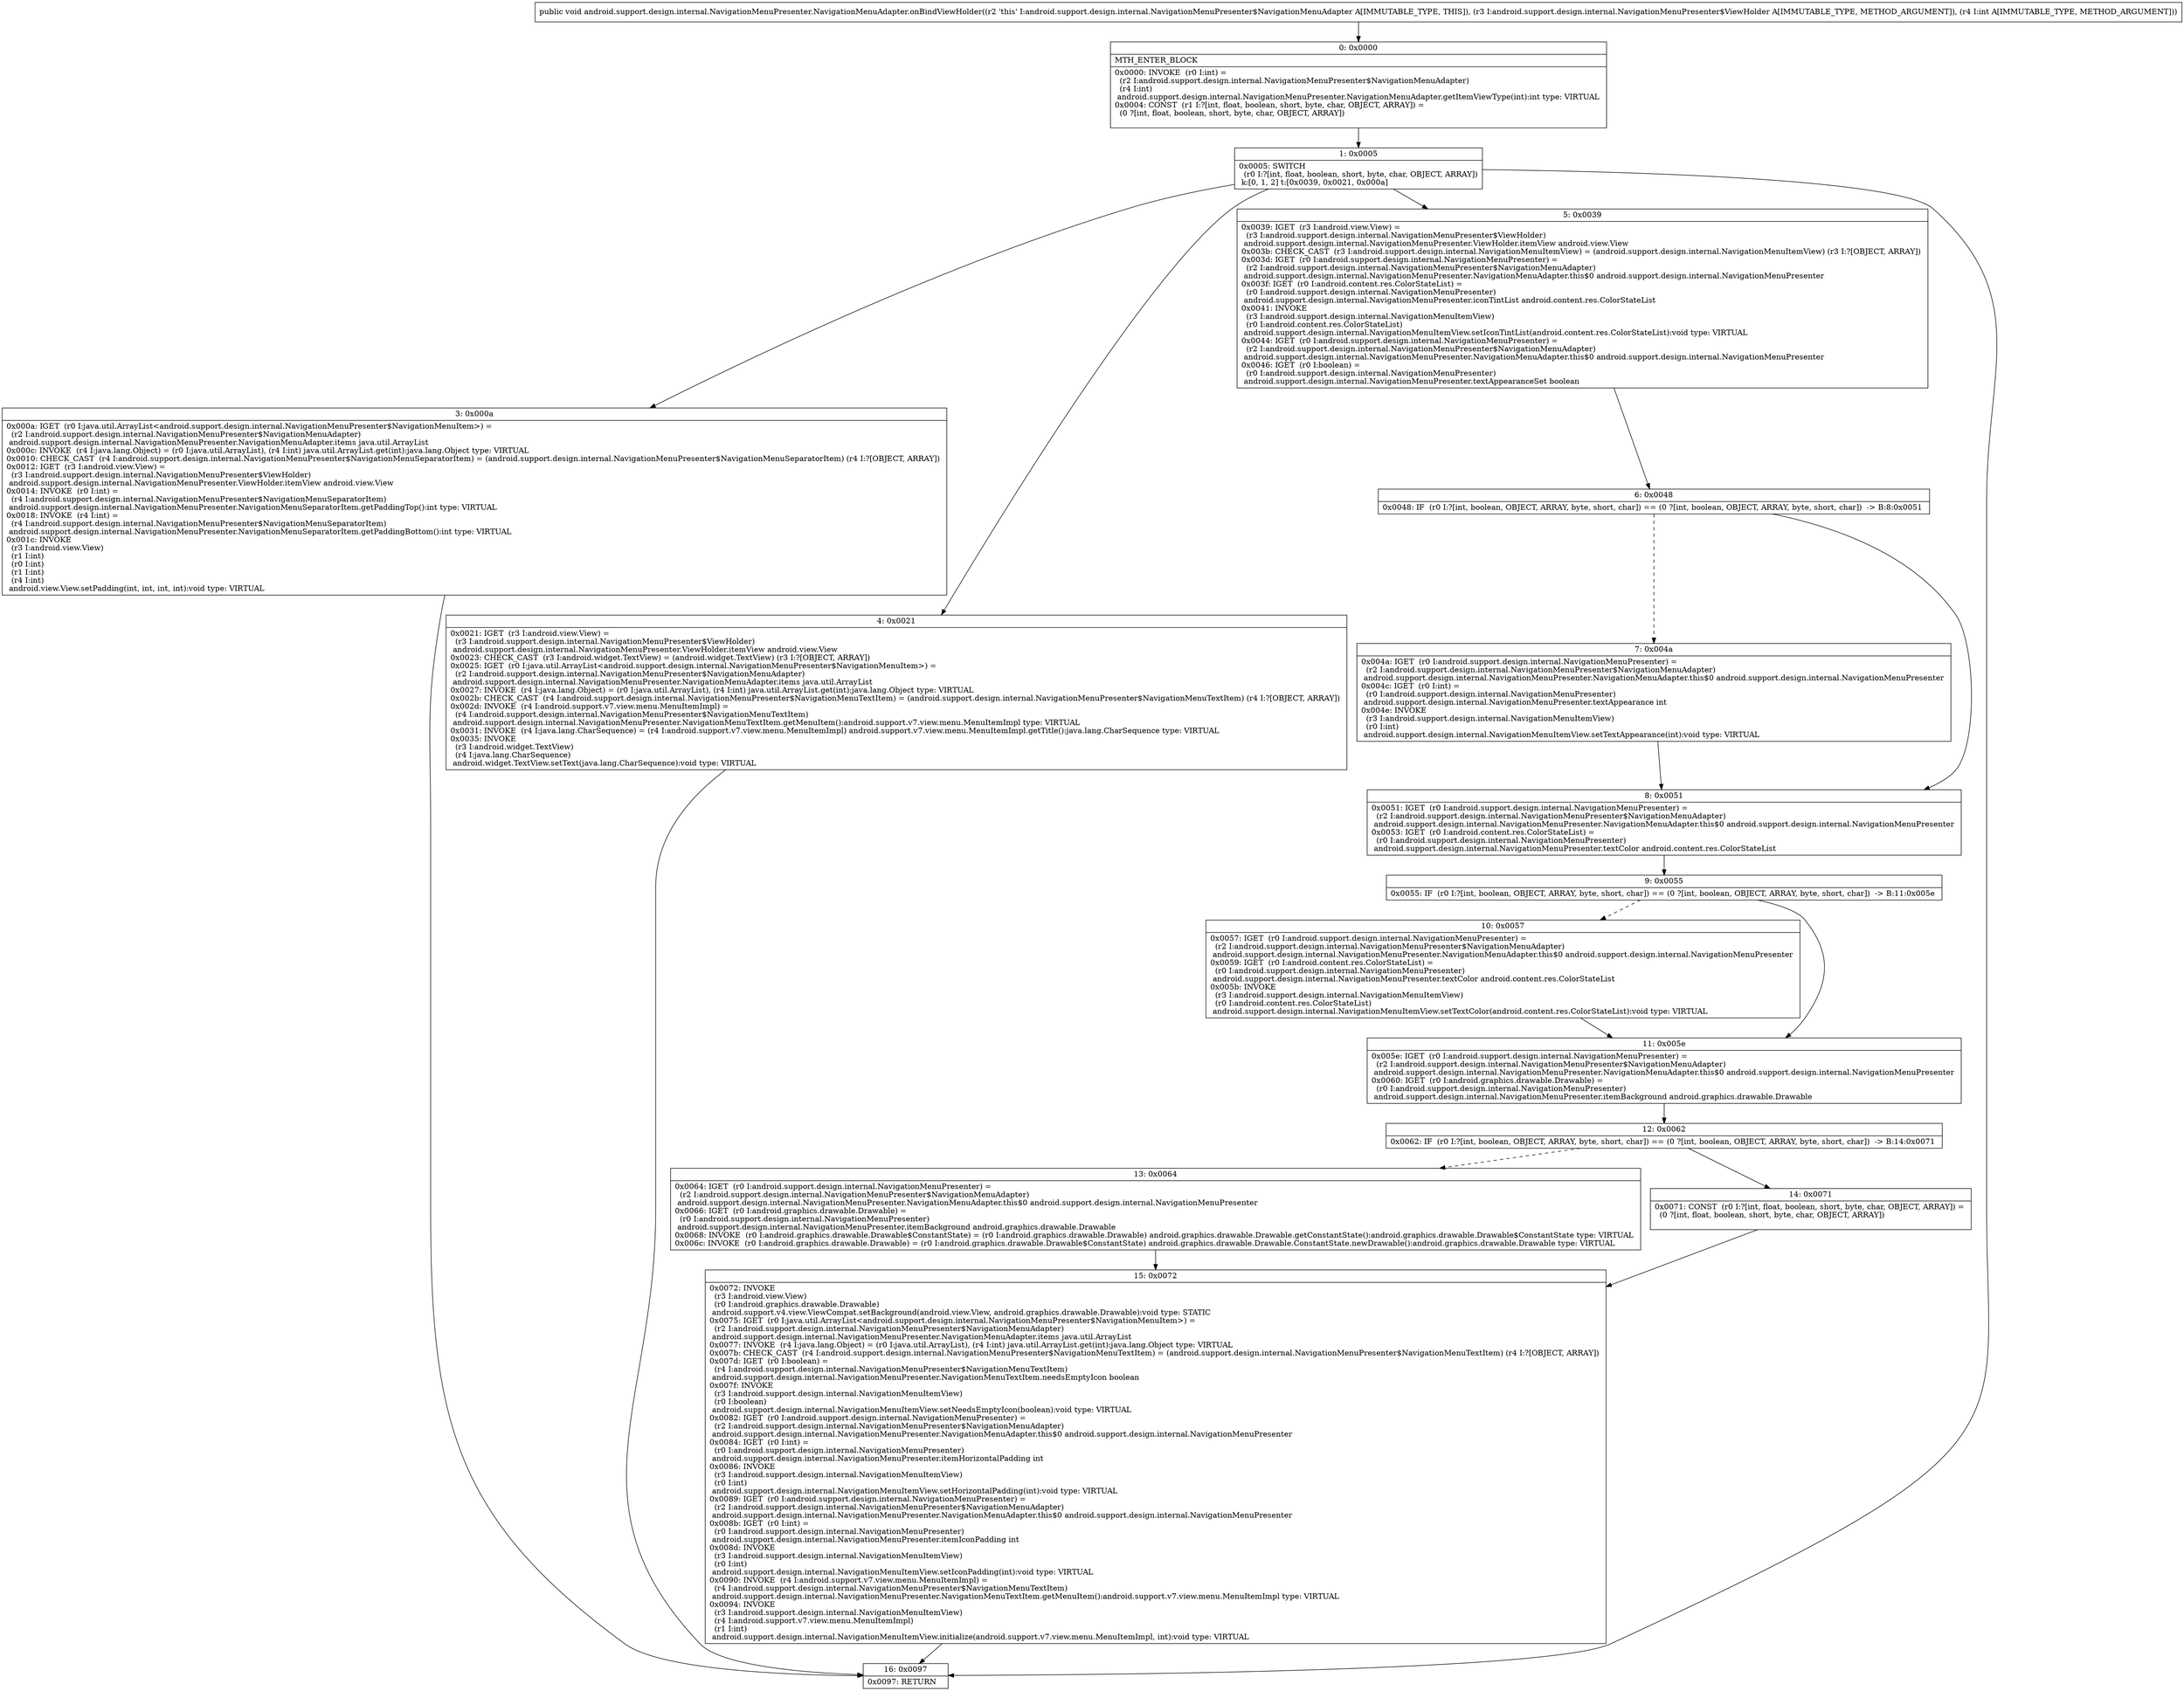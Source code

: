 digraph "CFG forandroid.support.design.internal.NavigationMenuPresenter.NavigationMenuAdapter.onBindViewHolder(Landroid\/support\/design\/internal\/NavigationMenuPresenter$ViewHolder;I)V" {
Node_0 [shape=record,label="{0\:\ 0x0000|MTH_ENTER_BLOCK\l|0x0000: INVOKE  (r0 I:int) = \l  (r2 I:android.support.design.internal.NavigationMenuPresenter$NavigationMenuAdapter)\l  (r4 I:int)\l android.support.design.internal.NavigationMenuPresenter.NavigationMenuAdapter.getItemViewType(int):int type: VIRTUAL \l0x0004: CONST  (r1 I:?[int, float, boolean, short, byte, char, OBJECT, ARRAY]) = \l  (0 ?[int, float, boolean, short, byte, char, OBJECT, ARRAY])\l \l}"];
Node_1 [shape=record,label="{1\:\ 0x0005|0x0005: SWITCH  \l  (r0 I:?[int, float, boolean, short, byte, char, OBJECT, ARRAY])\l k:[0, 1, 2] t:[0x0039, 0x0021, 0x000a] \l}"];
Node_3 [shape=record,label="{3\:\ 0x000a|0x000a: IGET  (r0 I:java.util.ArrayList\<android.support.design.internal.NavigationMenuPresenter$NavigationMenuItem\>) = \l  (r2 I:android.support.design.internal.NavigationMenuPresenter$NavigationMenuAdapter)\l android.support.design.internal.NavigationMenuPresenter.NavigationMenuAdapter.items java.util.ArrayList \l0x000c: INVOKE  (r4 I:java.lang.Object) = (r0 I:java.util.ArrayList), (r4 I:int) java.util.ArrayList.get(int):java.lang.Object type: VIRTUAL \l0x0010: CHECK_CAST  (r4 I:android.support.design.internal.NavigationMenuPresenter$NavigationMenuSeparatorItem) = (android.support.design.internal.NavigationMenuPresenter$NavigationMenuSeparatorItem) (r4 I:?[OBJECT, ARRAY]) \l0x0012: IGET  (r3 I:android.view.View) = \l  (r3 I:android.support.design.internal.NavigationMenuPresenter$ViewHolder)\l android.support.design.internal.NavigationMenuPresenter.ViewHolder.itemView android.view.View \l0x0014: INVOKE  (r0 I:int) = \l  (r4 I:android.support.design.internal.NavigationMenuPresenter$NavigationMenuSeparatorItem)\l android.support.design.internal.NavigationMenuPresenter.NavigationMenuSeparatorItem.getPaddingTop():int type: VIRTUAL \l0x0018: INVOKE  (r4 I:int) = \l  (r4 I:android.support.design.internal.NavigationMenuPresenter$NavigationMenuSeparatorItem)\l android.support.design.internal.NavigationMenuPresenter.NavigationMenuSeparatorItem.getPaddingBottom():int type: VIRTUAL \l0x001c: INVOKE  \l  (r3 I:android.view.View)\l  (r1 I:int)\l  (r0 I:int)\l  (r1 I:int)\l  (r4 I:int)\l android.view.View.setPadding(int, int, int, int):void type: VIRTUAL \l}"];
Node_4 [shape=record,label="{4\:\ 0x0021|0x0021: IGET  (r3 I:android.view.View) = \l  (r3 I:android.support.design.internal.NavigationMenuPresenter$ViewHolder)\l android.support.design.internal.NavigationMenuPresenter.ViewHolder.itemView android.view.View \l0x0023: CHECK_CAST  (r3 I:android.widget.TextView) = (android.widget.TextView) (r3 I:?[OBJECT, ARRAY]) \l0x0025: IGET  (r0 I:java.util.ArrayList\<android.support.design.internal.NavigationMenuPresenter$NavigationMenuItem\>) = \l  (r2 I:android.support.design.internal.NavigationMenuPresenter$NavigationMenuAdapter)\l android.support.design.internal.NavigationMenuPresenter.NavigationMenuAdapter.items java.util.ArrayList \l0x0027: INVOKE  (r4 I:java.lang.Object) = (r0 I:java.util.ArrayList), (r4 I:int) java.util.ArrayList.get(int):java.lang.Object type: VIRTUAL \l0x002b: CHECK_CAST  (r4 I:android.support.design.internal.NavigationMenuPresenter$NavigationMenuTextItem) = (android.support.design.internal.NavigationMenuPresenter$NavigationMenuTextItem) (r4 I:?[OBJECT, ARRAY]) \l0x002d: INVOKE  (r4 I:android.support.v7.view.menu.MenuItemImpl) = \l  (r4 I:android.support.design.internal.NavigationMenuPresenter$NavigationMenuTextItem)\l android.support.design.internal.NavigationMenuPresenter.NavigationMenuTextItem.getMenuItem():android.support.v7.view.menu.MenuItemImpl type: VIRTUAL \l0x0031: INVOKE  (r4 I:java.lang.CharSequence) = (r4 I:android.support.v7.view.menu.MenuItemImpl) android.support.v7.view.menu.MenuItemImpl.getTitle():java.lang.CharSequence type: VIRTUAL \l0x0035: INVOKE  \l  (r3 I:android.widget.TextView)\l  (r4 I:java.lang.CharSequence)\l android.widget.TextView.setText(java.lang.CharSequence):void type: VIRTUAL \l}"];
Node_5 [shape=record,label="{5\:\ 0x0039|0x0039: IGET  (r3 I:android.view.View) = \l  (r3 I:android.support.design.internal.NavigationMenuPresenter$ViewHolder)\l android.support.design.internal.NavigationMenuPresenter.ViewHolder.itemView android.view.View \l0x003b: CHECK_CAST  (r3 I:android.support.design.internal.NavigationMenuItemView) = (android.support.design.internal.NavigationMenuItemView) (r3 I:?[OBJECT, ARRAY]) \l0x003d: IGET  (r0 I:android.support.design.internal.NavigationMenuPresenter) = \l  (r2 I:android.support.design.internal.NavigationMenuPresenter$NavigationMenuAdapter)\l android.support.design.internal.NavigationMenuPresenter.NavigationMenuAdapter.this$0 android.support.design.internal.NavigationMenuPresenter \l0x003f: IGET  (r0 I:android.content.res.ColorStateList) = \l  (r0 I:android.support.design.internal.NavigationMenuPresenter)\l android.support.design.internal.NavigationMenuPresenter.iconTintList android.content.res.ColorStateList \l0x0041: INVOKE  \l  (r3 I:android.support.design.internal.NavigationMenuItemView)\l  (r0 I:android.content.res.ColorStateList)\l android.support.design.internal.NavigationMenuItemView.setIconTintList(android.content.res.ColorStateList):void type: VIRTUAL \l0x0044: IGET  (r0 I:android.support.design.internal.NavigationMenuPresenter) = \l  (r2 I:android.support.design.internal.NavigationMenuPresenter$NavigationMenuAdapter)\l android.support.design.internal.NavigationMenuPresenter.NavigationMenuAdapter.this$0 android.support.design.internal.NavigationMenuPresenter \l0x0046: IGET  (r0 I:boolean) = \l  (r0 I:android.support.design.internal.NavigationMenuPresenter)\l android.support.design.internal.NavigationMenuPresenter.textAppearanceSet boolean \l}"];
Node_6 [shape=record,label="{6\:\ 0x0048|0x0048: IF  (r0 I:?[int, boolean, OBJECT, ARRAY, byte, short, char]) == (0 ?[int, boolean, OBJECT, ARRAY, byte, short, char])  \-\> B:8:0x0051 \l}"];
Node_7 [shape=record,label="{7\:\ 0x004a|0x004a: IGET  (r0 I:android.support.design.internal.NavigationMenuPresenter) = \l  (r2 I:android.support.design.internal.NavigationMenuPresenter$NavigationMenuAdapter)\l android.support.design.internal.NavigationMenuPresenter.NavigationMenuAdapter.this$0 android.support.design.internal.NavigationMenuPresenter \l0x004c: IGET  (r0 I:int) = \l  (r0 I:android.support.design.internal.NavigationMenuPresenter)\l android.support.design.internal.NavigationMenuPresenter.textAppearance int \l0x004e: INVOKE  \l  (r3 I:android.support.design.internal.NavigationMenuItemView)\l  (r0 I:int)\l android.support.design.internal.NavigationMenuItemView.setTextAppearance(int):void type: VIRTUAL \l}"];
Node_8 [shape=record,label="{8\:\ 0x0051|0x0051: IGET  (r0 I:android.support.design.internal.NavigationMenuPresenter) = \l  (r2 I:android.support.design.internal.NavigationMenuPresenter$NavigationMenuAdapter)\l android.support.design.internal.NavigationMenuPresenter.NavigationMenuAdapter.this$0 android.support.design.internal.NavigationMenuPresenter \l0x0053: IGET  (r0 I:android.content.res.ColorStateList) = \l  (r0 I:android.support.design.internal.NavigationMenuPresenter)\l android.support.design.internal.NavigationMenuPresenter.textColor android.content.res.ColorStateList \l}"];
Node_9 [shape=record,label="{9\:\ 0x0055|0x0055: IF  (r0 I:?[int, boolean, OBJECT, ARRAY, byte, short, char]) == (0 ?[int, boolean, OBJECT, ARRAY, byte, short, char])  \-\> B:11:0x005e \l}"];
Node_10 [shape=record,label="{10\:\ 0x0057|0x0057: IGET  (r0 I:android.support.design.internal.NavigationMenuPresenter) = \l  (r2 I:android.support.design.internal.NavigationMenuPresenter$NavigationMenuAdapter)\l android.support.design.internal.NavigationMenuPresenter.NavigationMenuAdapter.this$0 android.support.design.internal.NavigationMenuPresenter \l0x0059: IGET  (r0 I:android.content.res.ColorStateList) = \l  (r0 I:android.support.design.internal.NavigationMenuPresenter)\l android.support.design.internal.NavigationMenuPresenter.textColor android.content.res.ColorStateList \l0x005b: INVOKE  \l  (r3 I:android.support.design.internal.NavigationMenuItemView)\l  (r0 I:android.content.res.ColorStateList)\l android.support.design.internal.NavigationMenuItemView.setTextColor(android.content.res.ColorStateList):void type: VIRTUAL \l}"];
Node_11 [shape=record,label="{11\:\ 0x005e|0x005e: IGET  (r0 I:android.support.design.internal.NavigationMenuPresenter) = \l  (r2 I:android.support.design.internal.NavigationMenuPresenter$NavigationMenuAdapter)\l android.support.design.internal.NavigationMenuPresenter.NavigationMenuAdapter.this$0 android.support.design.internal.NavigationMenuPresenter \l0x0060: IGET  (r0 I:android.graphics.drawable.Drawable) = \l  (r0 I:android.support.design.internal.NavigationMenuPresenter)\l android.support.design.internal.NavigationMenuPresenter.itemBackground android.graphics.drawable.Drawable \l}"];
Node_12 [shape=record,label="{12\:\ 0x0062|0x0062: IF  (r0 I:?[int, boolean, OBJECT, ARRAY, byte, short, char]) == (0 ?[int, boolean, OBJECT, ARRAY, byte, short, char])  \-\> B:14:0x0071 \l}"];
Node_13 [shape=record,label="{13\:\ 0x0064|0x0064: IGET  (r0 I:android.support.design.internal.NavigationMenuPresenter) = \l  (r2 I:android.support.design.internal.NavigationMenuPresenter$NavigationMenuAdapter)\l android.support.design.internal.NavigationMenuPresenter.NavigationMenuAdapter.this$0 android.support.design.internal.NavigationMenuPresenter \l0x0066: IGET  (r0 I:android.graphics.drawable.Drawable) = \l  (r0 I:android.support.design.internal.NavigationMenuPresenter)\l android.support.design.internal.NavigationMenuPresenter.itemBackground android.graphics.drawable.Drawable \l0x0068: INVOKE  (r0 I:android.graphics.drawable.Drawable$ConstantState) = (r0 I:android.graphics.drawable.Drawable) android.graphics.drawable.Drawable.getConstantState():android.graphics.drawable.Drawable$ConstantState type: VIRTUAL \l0x006c: INVOKE  (r0 I:android.graphics.drawable.Drawable) = (r0 I:android.graphics.drawable.Drawable$ConstantState) android.graphics.drawable.Drawable.ConstantState.newDrawable():android.graphics.drawable.Drawable type: VIRTUAL \l}"];
Node_14 [shape=record,label="{14\:\ 0x0071|0x0071: CONST  (r0 I:?[int, float, boolean, short, byte, char, OBJECT, ARRAY]) = \l  (0 ?[int, float, boolean, short, byte, char, OBJECT, ARRAY])\l \l}"];
Node_15 [shape=record,label="{15\:\ 0x0072|0x0072: INVOKE  \l  (r3 I:android.view.View)\l  (r0 I:android.graphics.drawable.Drawable)\l android.support.v4.view.ViewCompat.setBackground(android.view.View, android.graphics.drawable.Drawable):void type: STATIC \l0x0075: IGET  (r0 I:java.util.ArrayList\<android.support.design.internal.NavigationMenuPresenter$NavigationMenuItem\>) = \l  (r2 I:android.support.design.internal.NavigationMenuPresenter$NavigationMenuAdapter)\l android.support.design.internal.NavigationMenuPresenter.NavigationMenuAdapter.items java.util.ArrayList \l0x0077: INVOKE  (r4 I:java.lang.Object) = (r0 I:java.util.ArrayList), (r4 I:int) java.util.ArrayList.get(int):java.lang.Object type: VIRTUAL \l0x007b: CHECK_CAST  (r4 I:android.support.design.internal.NavigationMenuPresenter$NavigationMenuTextItem) = (android.support.design.internal.NavigationMenuPresenter$NavigationMenuTextItem) (r4 I:?[OBJECT, ARRAY]) \l0x007d: IGET  (r0 I:boolean) = \l  (r4 I:android.support.design.internal.NavigationMenuPresenter$NavigationMenuTextItem)\l android.support.design.internal.NavigationMenuPresenter.NavigationMenuTextItem.needsEmptyIcon boolean \l0x007f: INVOKE  \l  (r3 I:android.support.design.internal.NavigationMenuItemView)\l  (r0 I:boolean)\l android.support.design.internal.NavigationMenuItemView.setNeedsEmptyIcon(boolean):void type: VIRTUAL \l0x0082: IGET  (r0 I:android.support.design.internal.NavigationMenuPresenter) = \l  (r2 I:android.support.design.internal.NavigationMenuPresenter$NavigationMenuAdapter)\l android.support.design.internal.NavigationMenuPresenter.NavigationMenuAdapter.this$0 android.support.design.internal.NavigationMenuPresenter \l0x0084: IGET  (r0 I:int) = \l  (r0 I:android.support.design.internal.NavigationMenuPresenter)\l android.support.design.internal.NavigationMenuPresenter.itemHorizontalPadding int \l0x0086: INVOKE  \l  (r3 I:android.support.design.internal.NavigationMenuItemView)\l  (r0 I:int)\l android.support.design.internal.NavigationMenuItemView.setHorizontalPadding(int):void type: VIRTUAL \l0x0089: IGET  (r0 I:android.support.design.internal.NavigationMenuPresenter) = \l  (r2 I:android.support.design.internal.NavigationMenuPresenter$NavigationMenuAdapter)\l android.support.design.internal.NavigationMenuPresenter.NavigationMenuAdapter.this$0 android.support.design.internal.NavigationMenuPresenter \l0x008b: IGET  (r0 I:int) = \l  (r0 I:android.support.design.internal.NavigationMenuPresenter)\l android.support.design.internal.NavigationMenuPresenter.itemIconPadding int \l0x008d: INVOKE  \l  (r3 I:android.support.design.internal.NavigationMenuItemView)\l  (r0 I:int)\l android.support.design.internal.NavigationMenuItemView.setIconPadding(int):void type: VIRTUAL \l0x0090: INVOKE  (r4 I:android.support.v7.view.menu.MenuItemImpl) = \l  (r4 I:android.support.design.internal.NavigationMenuPresenter$NavigationMenuTextItem)\l android.support.design.internal.NavigationMenuPresenter.NavigationMenuTextItem.getMenuItem():android.support.v7.view.menu.MenuItemImpl type: VIRTUAL \l0x0094: INVOKE  \l  (r3 I:android.support.design.internal.NavigationMenuItemView)\l  (r4 I:android.support.v7.view.menu.MenuItemImpl)\l  (r1 I:int)\l android.support.design.internal.NavigationMenuItemView.initialize(android.support.v7.view.menu.MenuItemImpl, int):void type: VIRTUAL \l}"];
Node_16 [shape=record,label="{16\:\ 0x0097|0x0097: RETURN   \l}"];
MethodNode[shape=record,label="{public void android.support.design.internal.NavigationMenuPresenter.NavigationMenuAdapter.onBindViewHolder((r2 'this' I:android.support.design.internal.NavigationMenuPresenter$NavigationMenuAdapter A[IMMUTABLE_TYPE, THIS]), (r3 I:android.support.design.internal.NavigationMenuPresenter$ViewHolder A[IMMUTABLE_TYPE, METHOD_ARGUMENT]), (r4 I:int A[IMMUTABLE_TYPE, METHOD_ARGUMENT])) }"];
MethodNode -> Node_0;
Node_0 -> Node_1;
Node_1 -> Node_3;
Node_1 -> Node_4;
Node_1 -> Node_5;
Node_1 -> Node_16;
Node_3 -> Node_16;
Node_4 -> Node_16;
Node_5 -> Node_6;
Node_6 -> Node_7[style=dashed];
Node_6 -> Node_8;
Node_7 -> Node_8;
Node_8 -> Node_9;
Node_9 -> Node_10[style=dashed];
Node_9 -> Node_11;
Node_10 -> Node_11;
Node_11 -> Node_12;
Node_12 -> Node_13[style=dashed];
Node_12 -> Node_14;
Node_13 -> Node_15;
Node_14 -> Node_15;
Node_15 -> Node_16;
}

